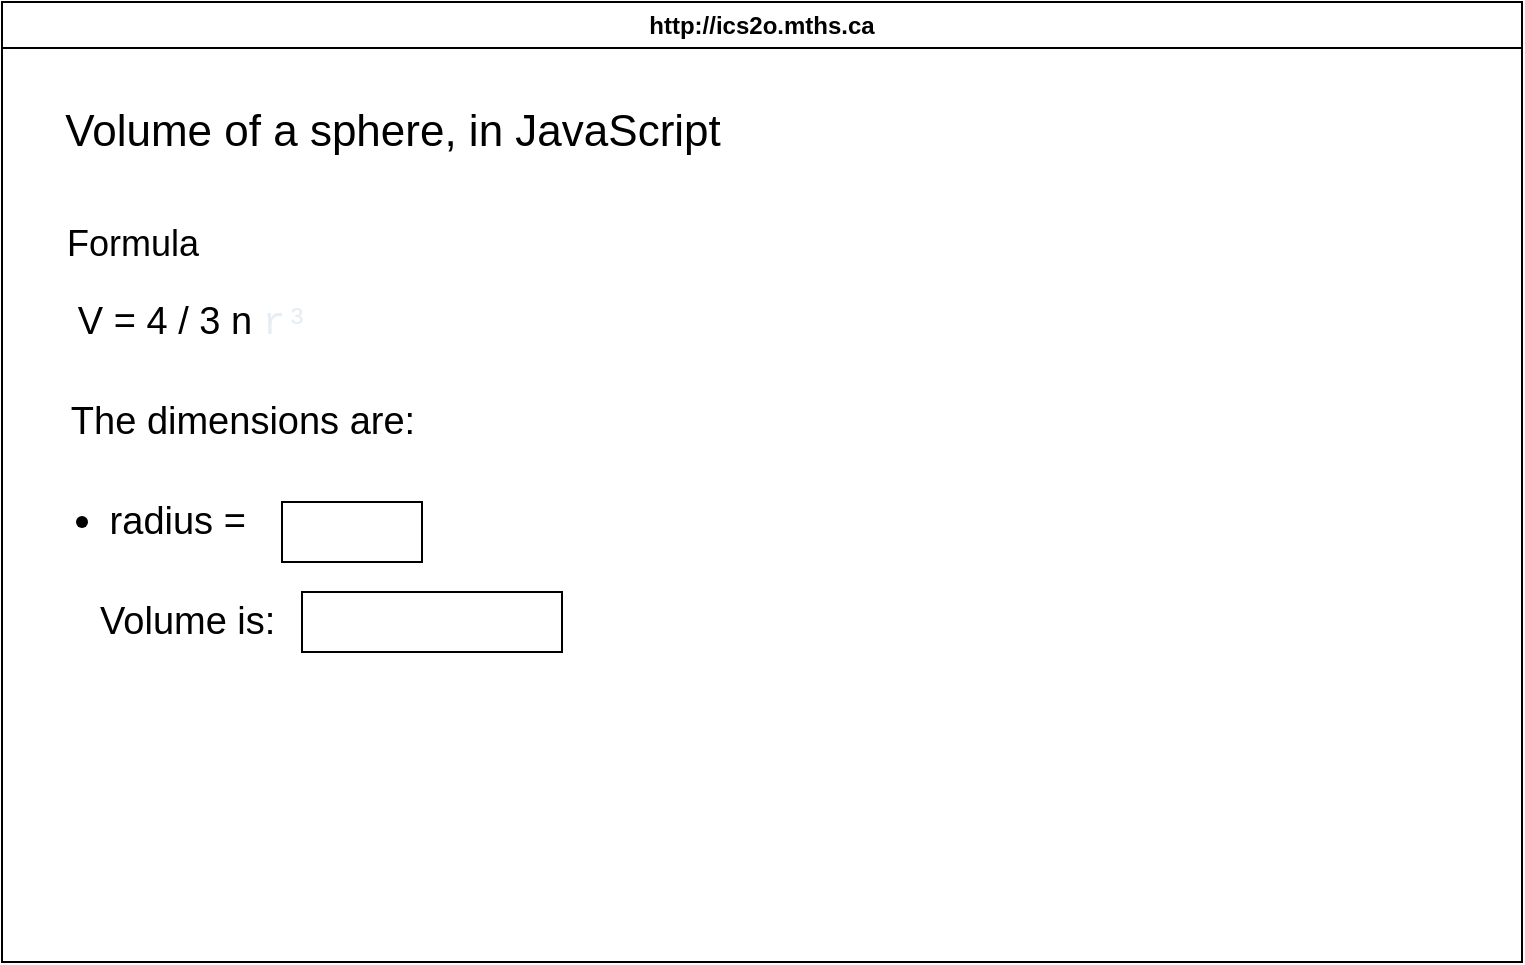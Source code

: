 <mxfile>
    <diagram id="HIP3nbAZw_EuaXWnEj3U" name="Page-1">
        <mxGraphModel dx="606" dy="478" grid="1" gridSize="10" guides="1" tooltips="1" connect="1" arrows="1" fold="1" page="1" pageScale="1" pageWidth="850" pageHeight="1100" math="0" shadow="0">
            <root>
                <mxCell id="0"/>
                <mxCell id="1" parent="0"/>
                <mxCell id="7" value="http://ics2o.mths.ca" style="swimlane;whiteSpace=wrap;html=1;" parent="1" vertex="1">
                    <mxGeometry x="20" y="30" width="760" height="480" as="geometry"/>
                </mxCell>
                <mxCell id="8" value="&lt;font style=&quot;font-size: 22px;&quot;&gt;Volume of a sphere, in JavaScript&lt;/font&gt;" style="text;html=1;align=center;verticalAlign=middle;resizable=0;points=[];autosize=1;strokeColor=none;fillColor=none;" vertex="1" parent="7">
                    <mxGeometry x="20" y="45" width="350" height="40" as="geometry"/>
                </mxCell>
                <mxCell id="9" value="&lt;font style=&quot;font-size: 18px;&quot;&gt;Formula&lt;/font&gt;" style="text;html=1;align=center;verticalAlign=middle;resizable=0;points=[];autosize=1;strokeColor=none;fillColor=none;fontSize=22;" vertex="1" parent="7">
                    <mxGeometry x="20" y="100" width="90" height="40" as="geometry"/>
                </mxCell>
                <mxCell id="10" value="&lt;font style=&quot;font-size: 19px;&quot;&gt;V = 4 / 3 n&amp;nbsp;&lt;span style=&quot;color: rgb(230, 237, 243); font-family: Consolas, &amp;quot;Courier New&amp;quot;, monospace;&quot;&gt;r³&lt;/span&gt;&lt;/font&gt;" style="text;html=1;align=center;verticalAlign=middle;resizable=0;points=[];autosize=1;strokeColor=none;fillColor=none;fontSize=18;" vertex="1" parent="7">
                    <mxGeometry x="25" y="140" width="140" height="40" as="geometry"/>
                </mxCell>
                <mxCell id="11" value="The dimensions are:" style="text;html=1;align=center;verticalAlign=middle;resizable=0;points=[];autosize=1;strokeColor=none;fillColor=none;fontSize=19;" vertex="1" parent="7">
                    <mxGeometry x="20" y="190" width="200" height="40" as="geometry"/>
                </mxCell>
                <mxCell id="13" value="" style="whiteSpace=wrap;html=1;labelBackgroundColor=none;fontSize=19;" vertex="1" parent="7">
                    <mxGeometry x="140" y="250" width="70" height="30" as="geometry"/>
                </mxCell>
                <mxCell id="15" value="Volume is:&amp;nbsp;" style="text;html=1;align=center;verticalAlign=middle;resizable=0;points=[];autosize=1;strokeColor=none;fillColor=none;fontSize=19;" vertex="1" parent="7">
                    <mxGeometry x="35" y="290" width="120" height="40" as="geometry"/>
                </mxCell>
                <mxCell id="16" value="" style="whiteSpace=wrap;html=1;labelBackgroundColor=none;fontSize=19;" vertex="1" parent="7">
                    <mxGeometry x="150" y="295" width="130" height="30" as="geometry"/>
                </mxCell>
                <mxCell id="12" value="radius =&amp;nbsp;" style="text;html=1;align=center;verticalAlign=middle;resizable=0;points=[];autosize=1;strokeColor=none;fillColor=none;fontSize=19;" vertex="1" parent="1">
                    <mxGeometry x="60" y="270" width="100" height="40" as="geometry"/>
                </mxCell>
                <mxCell id="14" value="" style="shape=waypoint;sketch=0;size=6;pointerEvents=1;points=[];fillColor=none;resizable=0;rotatable=0;perimeter=centerPerimeter;snapToPoint=1;labelBackgroundColor=none;fontSize=19;" vertex="1" parent="1">
                    <mxGeometry x="50" y="280" width="20" height="20" as="geometry"/>
                </mxCell>
            </root>
        </mxGraphModel>
    </diagram>
</mxfile>